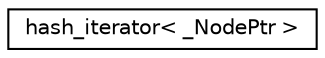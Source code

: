 digraph "Graphical Class Hierarchy"
{
  edge [fontname="Helvetica",fontsize="10",labelfontname="Helvetica",labelfontsize="10"];
  node [fontname="Helvetica",fontsize="10",shape=record];
  rankdir="LR";
  Node1 [label="hash_iterator\< _NodePtr \>",height=0.2,width=0.4,color="black", fillcolor="white", style="filled",URL="$classhash__iterator.html"];
}
